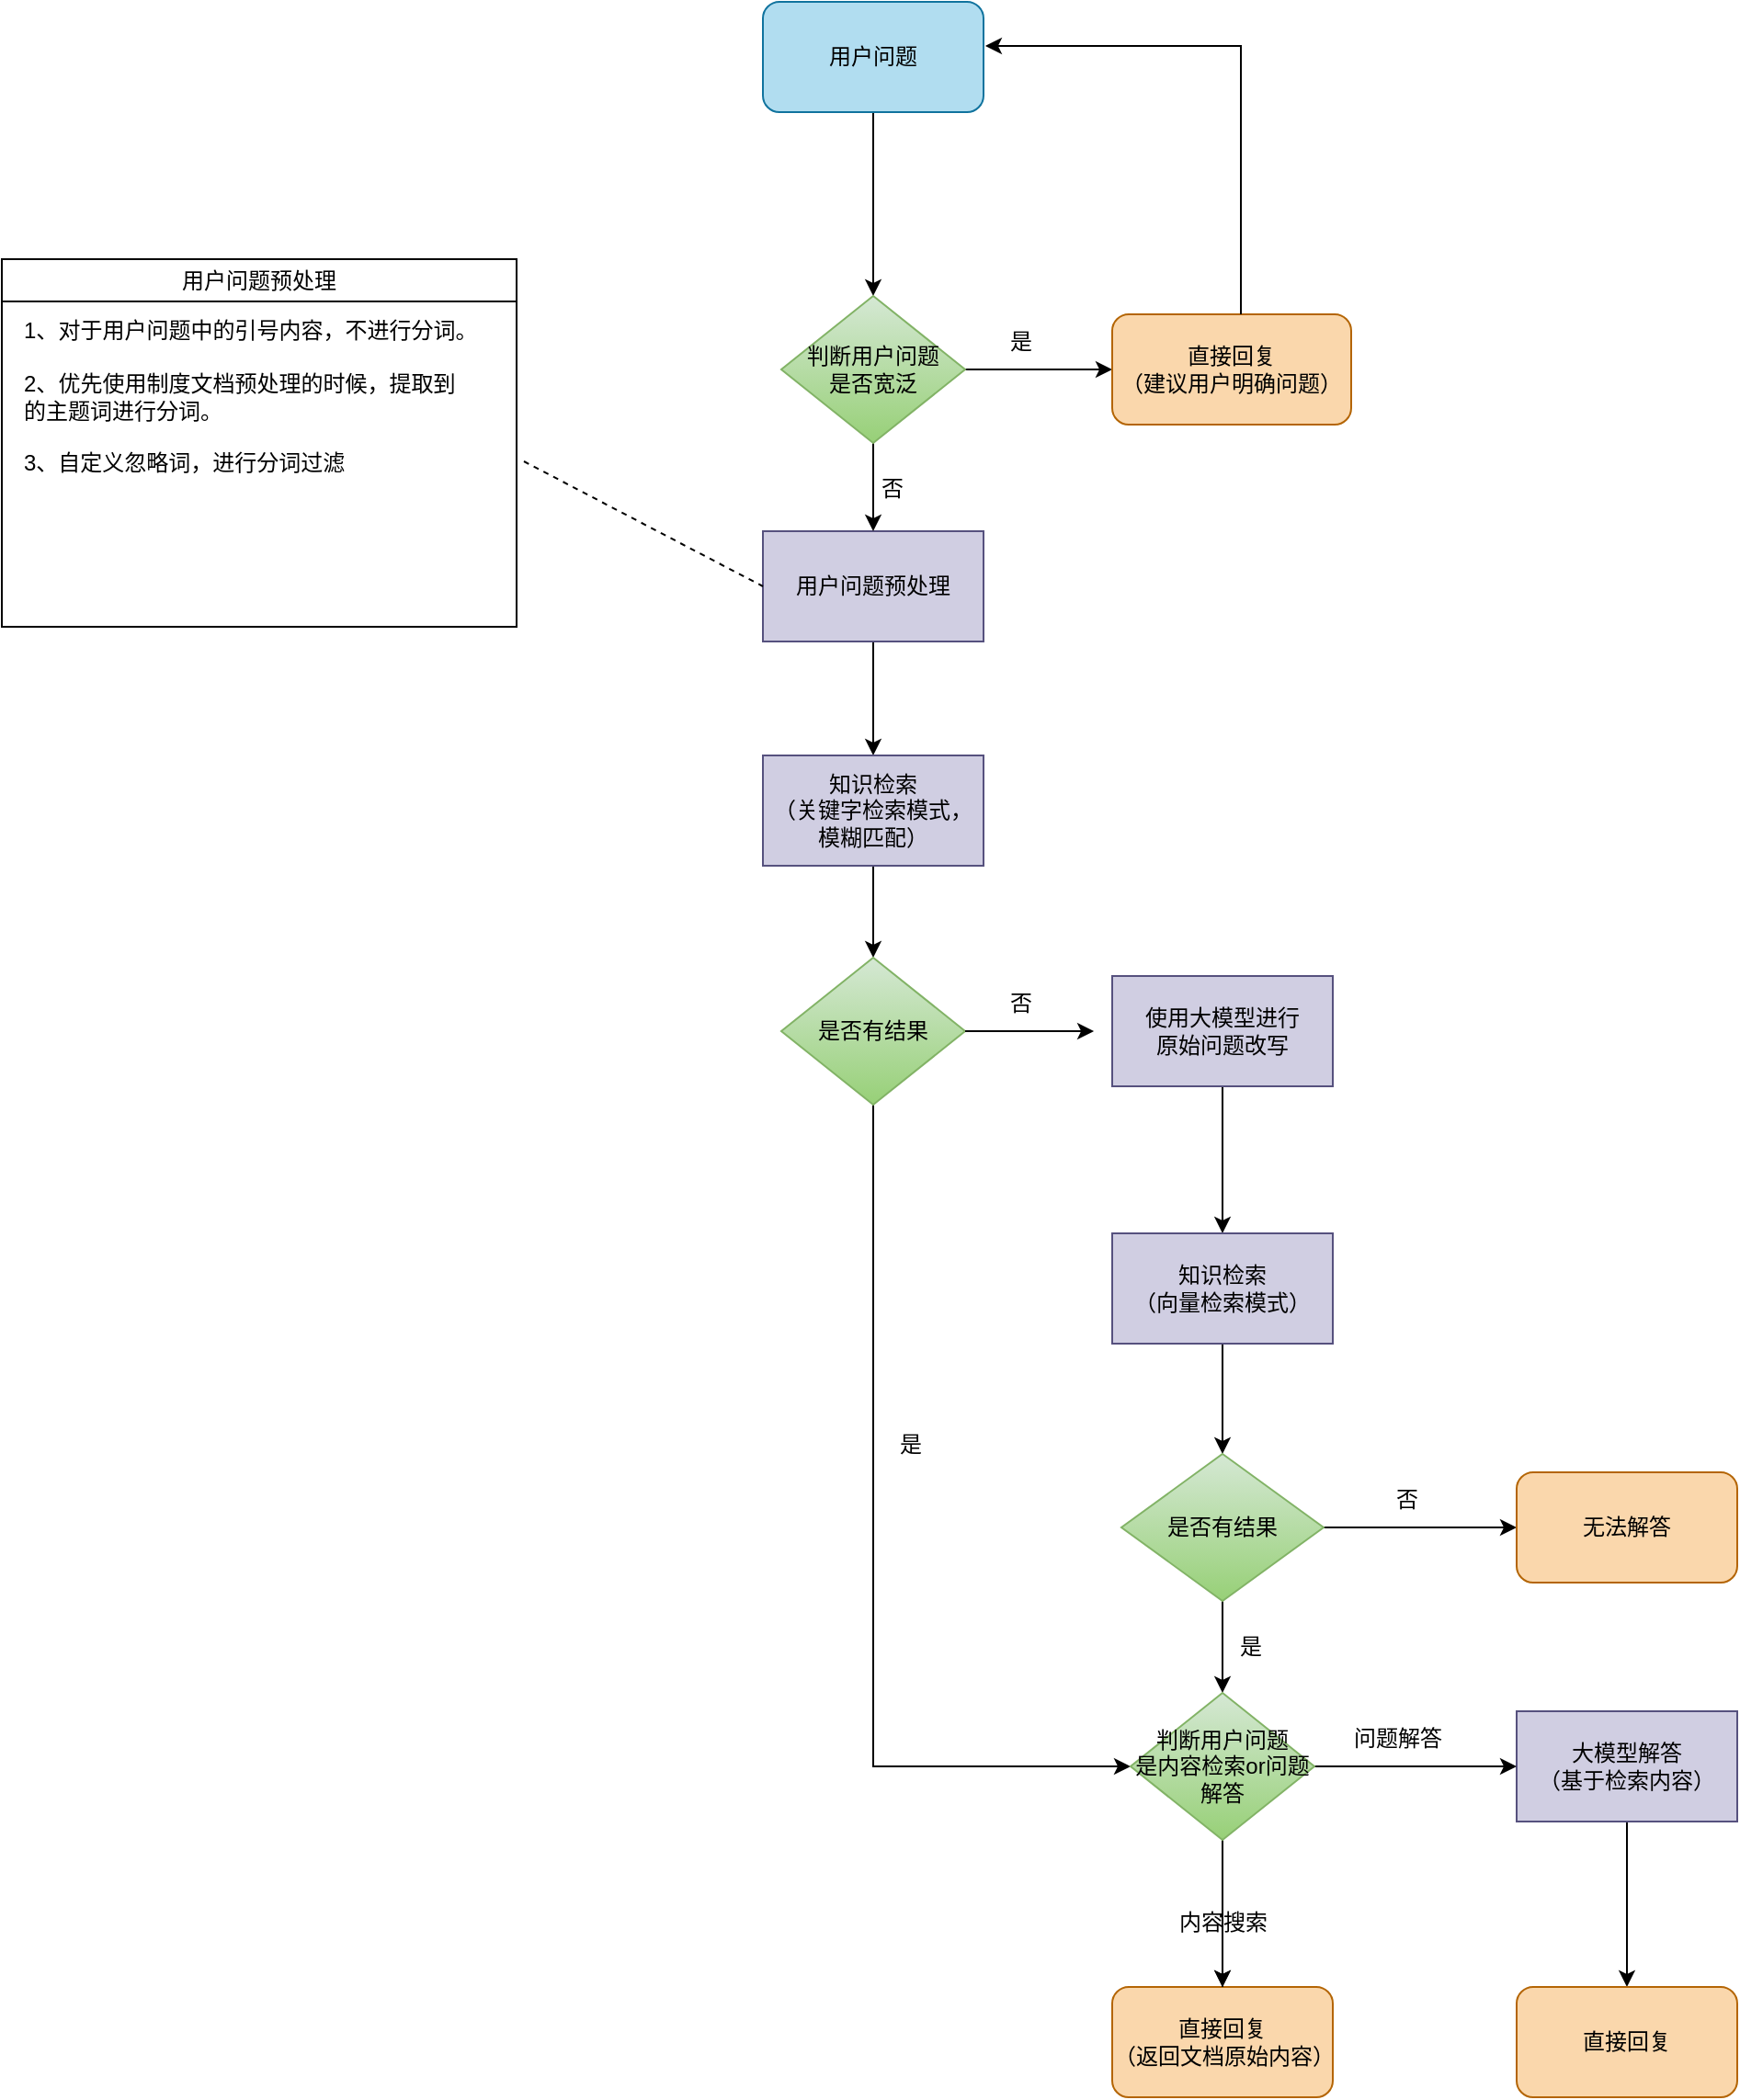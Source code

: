 <mxfile version="26.0.11">
  <diagram name="第 1 页" id="BAPlZHWQ1CFOZinPYicy">
    <mxGraphModel dx="1810" dy="522" grid="1" gridSize="10" guides="1" tooltips="1" connect="1" arrows="1" fold="1" page="1" pageScale="1" pageWidth="827" pageHeight="1169" math="0" shadow="0">
      <root>
        <mxCell id="0" />
        <mxCell id="1" parent="0" />
        <mxCell id="IzsLDeo19verRCyPsvh--6" style="edgeStyle=orthogonalEdgeStyle;rounded=0;orthogonalLoop=1;jettySize=auto;html=1;exitX=0.5;exitY=1;exitDx=0;exitDy=0;" parent="1" source="bPSfnBVrU-OFX55bRxmd-1" target="IzsLDeo19verRCyPsvh--5" edge="1">
          <mxGeometry relative="1" as="geometry" />
        </mxCell>
        <mxCell id="bPSfnBVrU-OFX55bRxmd-1" value="用户问题预处理" style="rounded=0;whiteSpace=wrap;html=1;fillColor=#d0cee2;strokeColor=#56517e;" parent="1" vertex="1">
          <mxGeometry x="180" y="298" width="120" height="60" as="geometry" />
        </mxCell>
        <mxCell id="IzsLDeo19verRCyPsvh--38" style="edgeStyle=orthogonalEdgeStyle;rounded=0;orthogonalLoop=1;jettySize=auto;html=1;" parent="1" source="IzsLDeo19verRCyPsvh--3" target="IzsLDeo19verRCyPsvh--37" edge="1">
          <mxGeometry relative="1" as="geometry" />
        </mxCell>
        <mxCell id="IzsLDeo19verRCyPsvh--3" value="用户问题" style="rounded=1;whiteSpace=wrap;html=1;fillColor=#b1ddf0;strokeColor=#10739e;" parent="1" vertex="1">
          <mxGeometry x="180" y="10" width="120" height="60" as="geometry" />
        </mxCell>
        <mxCell id="IzsLDeo19verRCyPsvh--8" style="edgeStyle=orthogonalEdgeStyle;rounded=0;orthogonalLoop=1;jettySize=auto;html=1;exitX=0.5;exitY=1;exitDx=0;exitDy=0;" parent="1" source="IzsLDeo19verRCyPsvh--5" target="IzsLDeo19verRCyPsvh--7" edge="1">
          <mxGeometry relative="1" as="geometry" />
        </mxCell>
        <mxCell id="IzsLDeo19verRCyPsvh--5" value="知识检索&lt;br&gt;（关键字检索模式，模糊匹配）" style="rounded=0;whiteSpace=wrap;html=1;fillColor=#d0cee2;strokeColor=#56517e;" parent="1" vertex="1">
          <mxGeometry x="180" y="420" width="120" height="60" as="geometry" />
        </mxCell>
        <mxCell id="IzsLDeo19verRCyPsvh--13" style="edgeStyle=orthogonalEdgeStyle;rounded=0;orthogonalLoop=1;jettySize=auto;html=1;exitX=0.5;exitY=1;exitDx=0;exitDy=0;entryX=0;entryY=0.5;entryDx=0;entryDy=0;" parent="1" source="IzsLDeo19verRCyPsvh--7" target="IzsLDeo19verRCyPsvh--51" edge="1">
          <mxGeometry relative="1" as="geometry">
            <mxPoint x="240" y="680" as="targetPoint" />
          </mxGeometry>
        </mxCell>
        <mxCell id="IzsLDeo19verRCyPsvh--7" value="是否有结果" style="rhombus;whiteSpace=wrap;html=1;fillColor=#d5e8d4;gradientColor=#97d077;strokeColor=#82b366;" parent="1" vertex="1">
          <mxGeometry x="190" y="530" width="100" height="80" as="geometry" />
        </mxCell>
        <mxCell id="IzsLDeo19verRCyPsvh--17" style="edgeStyle=orthogonalEdgeStyle;rounded=0;orthogonalLoop=1;jettySize=auto;html=1;exitX=0.5;exitY=1;exitDx=0;exitDy=0;" parent="1" source="IzsLDeo19verRCyPsvh--9" target="IzsLDeo19verRCyPsvh--16" edge="1">
          <mxGeometry relative="1" as="geometry" />
        </mxCell>
        <mxCell id="IzsLDeo19verRCyPsvh--9" value="使用大模型进行&lt;br&gt;原始问题改写" style="rounded=0;whiteSpace=wrap;html=1;fillColor=#d0cee2;strokeColor=#56517e;" parent="1" vertex="1">
          <mxGeometry x="370" y="540" width="120" height="60" as="geometry" />
        </mxCell>
        <mxCell id="IzsLDeo19verRCyPsvh--10" style="edgeStyle=orthogonalEdgeStyle;rounded=0;orthogonalLoop=1;jettySize=auto;html=1;exitX=1;exitY=0.5;exitDx=0;exitDy=0;entryX=-0.083;entryY=0.5;entryDx=0;entryDy=0;entryPerimeter=0;" parent="1" source="IzsLDeo19verRCyPsvh--7" target="IzsLDeo19verRCyPsvh--9" edge="1">
          <mxGeometry relative="1" as="geometry" />
        </mxCell>
        <mxCell id="IzsLDeo19verRCyPsvh--11" value="否" style="text;html=1;align=center;verticalAlign=middle;resizable=0;points=[];autosize=1;strokeColor=none;fillColor=none;" parent="1" vertex="1">
          <mxGeometry x="300" y="540" width="40" height="30" as="geometry" />
        </mxCell>
        <mxCell id="IzsLDeo19verRCyPsvh--14" value="是" style="text;html=1;align=center;verticalAlign=middle;resizable=0;points=[];autosize=1;strokeColor=none;fillColor=none;" parent="1" vertex="1">
          <mxGeometry x="240" y="780" width="40" height="30" as="geometry" />
        </mxCell>
        <mxCell id="IzsLDeo19verRCyPsvh--19" style="edgeStyle=orthogonalEdgeStyle;rounded=0;orthogonalLoop=1;jettySize=auto;html=1;exitX=0.5;exitY=1;exitDx=0;exitDy=0;entryX=0.5;entryY=0;entryDx=0;entryDy=0;" parent="1" source="IzsLDeo19verRCyPsvh--16" target="IzsLDeo19verRCyPsvh--18" edge="1">
          <mxGeometry relative="1" as="geometry" />
        </mxCell>
        <mxCell id="IzsLDeo19verRCyPsvh--16" value="知识检索&lt;br&gt;（向量检索模式）" style="rounded=0;whiteSpace=wrap;html=1;fillColor=#d0cee2;strokeColor=#56517e;" parent="1" vertex="1">
          <mxGeometry x="370" y="680" width="120" height="60" as="geometry" />
        </mxCell>
        <mxCell id="IzsLDeo19verRCyPsvh--21" value="" style="edgeStyle=orthogonalEdgeStyle;rounded=0;orthogonalLoop=1;jettySize=auto;html=1;entryX=0.5;entryY=0;entryDx=0;entryDy=0;" parent="1" source="IzsLDeo19verRCyPsvh--18" target="IzsLDeo19verRCyPsvh--51" edge="1">
          <mxGeometry relative="1" as="geometry">
            <mxPoint x="240" y="940" as="targetPoint" />
          </mxGeometry>
        </mxCell>
        <mxCell id="IzsLDeo19verRCyPsvh--23" value="" style="edgeStyle=orthogonalEdgeStyle;rounded=0;orthogonalLoop=1;jettySize=auto;html=1;" parent="1" source="IzsLDeo19verRCyPsvh--18" target="IzsLDeo19verRCyPsvh--22" edge="1">
          <mxGeometry relative="1" as="geometry" />
        </mxCell>
        <mxCell id="IzsLDeo19verRCyPsvh--18" value="是否有结果" style="rhombus;whiteSpace=wrap;html=1;fillColor=#d5e8d4;gradientColor=#97d077;strokeColor=#82b366;" parent="1" vertex="1">
          <mxGeometry x="375" y="800" width="110" height="80" as="geometry" />
        </mxCell>
        <mxCell id="IzsLDeo19verRCyPsvh--27" value="" style="edgeStyle=orthogonalEdgeStyle;rounded=0;orthogonalLoop=1;jettySize=auto;html=1;" parent="1" source="IzsLDeo19verRCyPsvh--20" target="IzsLDeo19verRCyPsvh--26" edge="1">
          <mxGeometry relative="1" as="geometry" />
        </mxCell>
        <mxCell id="IzsLDeo19verRCyPsvh--20" value="大模型解答&lt;br&gt;（基于检索内容）" style="rounded=0;whiteSpace=wrap;html=1;fillColor=#d0cee2;strokeColor=#56517e;" parent="1" vertex="1">
          <mxGeometry x="590" y="940" width="120" height="60" as="geometry" />
        </mxCell>
        <mxCell id="IzsLDeo19verRCyPsvh--22" value="无法解答" style="rounded=1;whiteSpace=wrap;html=1;fillColor=#fad7ac;strokeColor=#b46504;" parent="1" vertex="1">
          <mxGeometry x="590" y="810" width="120" height="60" as="geometry" />
        </mxCell>
        <mxCell id="IzsLDeo19verRCyPsvh--24" value="是" style="text;html=1;align=center;verticalAlign=middle;resizable=0;points=[];autosize=1;strokeColor=none;fillColor=none;" parent="1" vertex="1">
          <mxGeometry x="425" y="890" width="40" height="30" as="geometry" />
        </mxCell>
        <mxCell id="IzsLDeo19verRCyPsvh--25" value="否" style="text;html=1;align=center;verticalAlign=middle;resizable=0;points=[];autosize=1;strokeColor=none;fillColor=none;" parent="1" vertex="1">
          <mxGeometry x="510" y="810" width="40" height="30" as="geometry" />
        </mxCell>
        <mxCell id="IzsLDeo19verRCyPsvh--26" value="直接回复" style="rounded=1;whiteSpace=wrap;html=1;fillColor=#fad7ac;strokeColor=#b46504;" parent="1" vertex="1">
          <mxGeometry x="590" y="1090" width="120" height="60" as="geometry" />
        </mxCell>
        <mxCell id="IzsLDeo19verRCyPsvh--39" value="" style="edgeStyle=orthogonalEdgeStyle;rounded=0;orthogonalLoop=1;jettySize=auto;html=1;" parent="1" source="IzsLDeo19verRCyPsvh--37" target="bPSfnBVrU-OFX55bRxmd-1" edge="1">
          <mxGeometry relative="1" as="geometry" />
        </mxCell>
        <mxCell id="IzsLDeo19verRCyPsvh--43" value="" style="edgeStyle=orthogonalEdgeStyle;rounded=0;orthogonalLoop=1;jettySize=auto;html=1;" parent="1" source="IzsLDeo19verRCyPsvh--37" target="IzsLDeo19verRCyPsvh--42" edge="1">
          <mxGeometry relative="1" as="geometry" />
        </mxCell>
        <mxCell id="IzsLDeo19verRCyPsvh--37" value="判断用户问题&lt;br&gt;是否宽泛" style="rhombus;whiteSpace=wrap;html=1;fillColor=#d5e8d4;gradientColor=#97d077;strokeColor=#82b366;" parent="1" vertex="1">
          <mxGeometry x="190" y="170" width="100" height="80" as="geometry" />
        </mxCell>
        <mxCell id="IzsLDeo19verRCyPsvh--40" value="否" style="text;html=1;align=center;verticalAlign=middle;resizable=0;points=[];autosize=1;strokeColor=none;fillColor=none;" parent="1" vertex="1">
          <mxGeometry x="230" y="260" width="40" height="30" as="geometry" />
        </mxCell>
        <mxCell id="IzsLDeo19verRCyPsvh--42" value="直接回复&lt;br&gt;（建议用户明确问题）" style="rounded=1;whiteSpace=wrap;html=1;fillColor=#fad7ac;strokeColor=#b46504;" parent="1" vertex="1">
          <mxGeometry x="370" y="180" width="130" height="60" as="geometry" />
        </mxCell>
        <mxCell id="IzsLDeo19verRCyPsvh--44" value="是" style="text;html=1;align=center;verticalAlign=middle;resizable=0;points=[];autosize=1;strokeColor=none;fillColor=none;" parent="1" vertex="1">
          <mxGeometry x="300" y="180" width="40" height="30" as="geometry" />
        </mxCell>
        <mxCell id="IzsLDeo19verRCyPsvh--46" value="&lt;span style=&quot;font-weight: 400;&quot;&gt;用户问题预处理&lt;/span&gt;" style="swimlane;whiteSpace=wrap;html=1;fillColor=none;" parent="1" vertex="1">
          <mxGeometry x="-234" y="150" width="280" height="200" as="geometry">
            <mxRectangle x="-234" y="150" width="120" height="30" as="alternateBounds" />
          </mxGeometry>
        </mxCell>
        <mxCell id="IzsLDeo19verRCyPsvh--47" value="&lt;div style=&quot;&quot;&gt;&lt;span style=&quot;background-color: transparent; color: light-dark(rgb(0, 0, 0), rgb(255, 255, 255));&quot;&gt;1、&lt;/span&gt;&lt;span style=&quot;background-color: transparent;&quot;&gt;对于用户问题中的引号内容，不进行分词。&lt;br&gt;&lt;br&gt;&lt;/span&gt;&lt;/div&gt;&lt;div&gt;&lt;div style=&quot;&quot;&gt;&lt;span style=&quot;background-color: transparent; color: light-dark(rgb(0, 0, 0), rgb(255, 255, 255));&quot;&gt;2、&lt;/span&gt;&lt;span style=&quot;background-color: transparent; color: light-dark(rgb(0, 0, 0), rgb(255, 255, 255));&quot;&gt;优先使用制度文档预处理的时候，&lt;/span&gt;&lt;span style=&quot;background-color: transparent; color: light-dark(rgb(0, 0, 0), rgb(255, 255, 255));&quot;&gt;提取到&lt;br&gt;的主题词进行分词。&lt;/span&gt;&lt;/div&gt;&lt;div style=&quot;&quot;&gt;&lt;span style=&quot;background-color: transparent; color: light-dark(rgb(0, 0, 0), rgb(255, 255, 255));&quot;&gt;&lt;br&gt;&lt;/span&gt;&lt;/div&gt;3、自定义忽略词，进行分词过滤&lt;/div&gt;" style="text;html=1;align=left;verticalAlign=middle;resizable=0;points=[];autosize=1;strokeColor=none;fillColor=none;" parent="IzsLDeo19verRCyPsvh--46" vertex="1">
          <mxGeometry x="10" y="25" width="270" height="100" as="geometry" />
        </mxCell>
        <mxCell id="IzsLDeo19verRCyPsvh--49" value="" style="endArrow=none;dashed=1;html=1;rounded=0;entryX=0;entryY=0.5;entryDx=0;entryDy=0;" parent="1" target="bPSfnBVrU-OFX55bRxmd-1" edge="1">
          <mxGeometry width="50" height="50" relative="1" as="geometry">
            <mxPoint x="50" y="260" as="sourcePoint" />
            <mxPoint x="100" y="210" as="targetPoint" />
          </mxGeometry>
        </mxCell>
        <mxCell id="IzsLDeo19verRCyPsvh--56" style="edgeStyle=orthogonalEdgeStyle;rounded=0;orthogonalLoop=1;jettySize=auto;html=1;exitX=0.5;exitY=1;exitDx=0;exitDy=0;entryX=0.5;entryY=0;entryDx=0;entryDy=0;" parent="1" source="IzsLDeo19verRCyPsvh--51" target="IzsLDeo19verRCyPsvh--53" edge="1">
          <mxGeometry relative="1" as="geometry" />
        </mxCell>
        <mxCell id="IzsLDeo19verRCyPsvh--60" value="" style="edgeStyle=orthogonalEdgeStyle;rounded=0;orthogonalLoop=1;jettySize=auto;html=1;" parent="1" source="IzsLDeo19verRCyPsvh--51" target="IzsLDeo19verRCyPsvh--20" edge="1">
          <mxGeometry relative="1" as="geometry" />
        </mxCell>
        <mxCell id="IzsLDeo19verRCyPsvh--51" value="判断用户问题&lt;br&gt;是内容检索or问题解答" style="rhombus;whiteSpace=wrap;html=1;fillColor=#d5e8d4;gradientColor=#97d077;strokeColor=#82b366;" parent="1" vertex="1">
          <mxGeometry x="380" y="930" width="100" height="80" as="geometry" />
        </mxCell>
        <mxCell id="IzsLDeo19verRCyPsvh--53" value="直接回复&lt;br&gt;（返回文档原始内容）" style="rounded=1;whiteSpace=wrap;html=1;fillColor=#fad7ac;strokeColor=#b46504;" parent="1" vertex="1">
          <mxGeometry x="370" y="1090" width="120" height="60" as="geometry" />
        </mxCell>
        <mxCell id="IzsLDeo19verRCyPsvh--57" value="问题解答" style="text;html=1;align=center;verticalAlign=middle;resizable=0;points=[];autosize=1;strokeColor=none;fillColor=none;" parent="1" vertex="1">
          <mxGeometry x="490" y="940" width="70" height="30" as="geometry" />
        </mxCell>
        <mxCell id="IzsLDeo19verRCyPsvh--61" value="" style="edgeStyle=orthogonalEdgeStyle;rounded=0;orthogonalLoop=1;jettySize=auto;html=1;" parent="1" source="IzsLDeo19verRCyPsvh--58" target="IzsLDeo19verRCyPsvh--53" edge="1">
          <mxGeometry relative="1" as="geometry" />
        </mxCell>
        <mxCell id="IzsLDeo19verRCyPsvh--58" value="内容搜索" style="text;html=1;align=center;verticalAlign=middle;resizable=0;points=[];autosize=1;strokeColor=none;fillColor=none;" parent="1" vertex="1">
          <mxGeometry x="395" y="1040" width="70" height="30" as="geometry" />
        </mxCell>
        <mxCell id="myJKACmDeZaJQtop8gzN-2" style="edgeStyle=orthogonalEdgeStyle;rounded=0;orthogonalLoop=1;jettySize=auto;html=1;entryX=1.008;entryY=0.4;entryDx=0;entryDy=0;entryPerimeter=0;" edge="1" parent="1" source="IzsLDeo19verRCyPsvh--42" target="IzsLDeo19verRCyPsvh--3">
          <mxGeometry relative="1" as="geometry">
            <Array as="points">
              <mxPoint x="440" y="34" />
            </Array>
          </mxGeometry>
        </mxCell>
      </root>
    </mxGraphModel>
  </diagram>
</mxfile>
